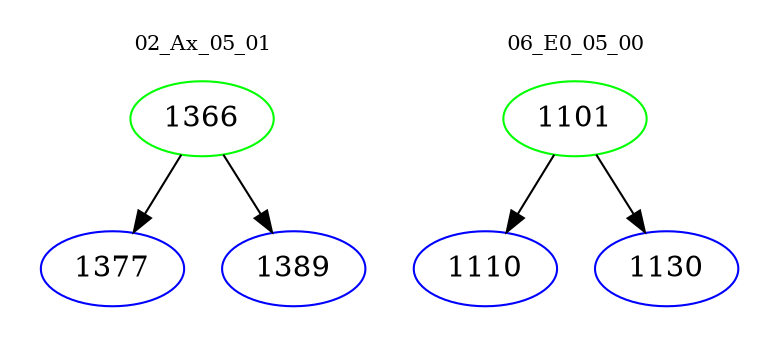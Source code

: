 digraph{
subgraph cluster_0 {
color = white
label = "02_Ax_05_01";
fontsize=10;
T0_1366 [label="1366", color="green"]
T0_1366 -> T0_1377 [color="black"]
T0_1377 [label="1377", color="blue"]
T0_1366 -> T0_1389 [color="black"]
T0_1389 [label="1389", color="blue"]
}
subgraph cluster_1 {
color = white
label = "06_E0_05_00";
fontsize=10;
T1_1101 [label="1101", color="green"]
T1_1101 -> T1_1110 [color="black"]
T1_1110 [label="1110", color="blue"]
T1_1101 -> T1_1130 [color="black"]
T1_1130 [label="1130", color="blue"]
}
}

